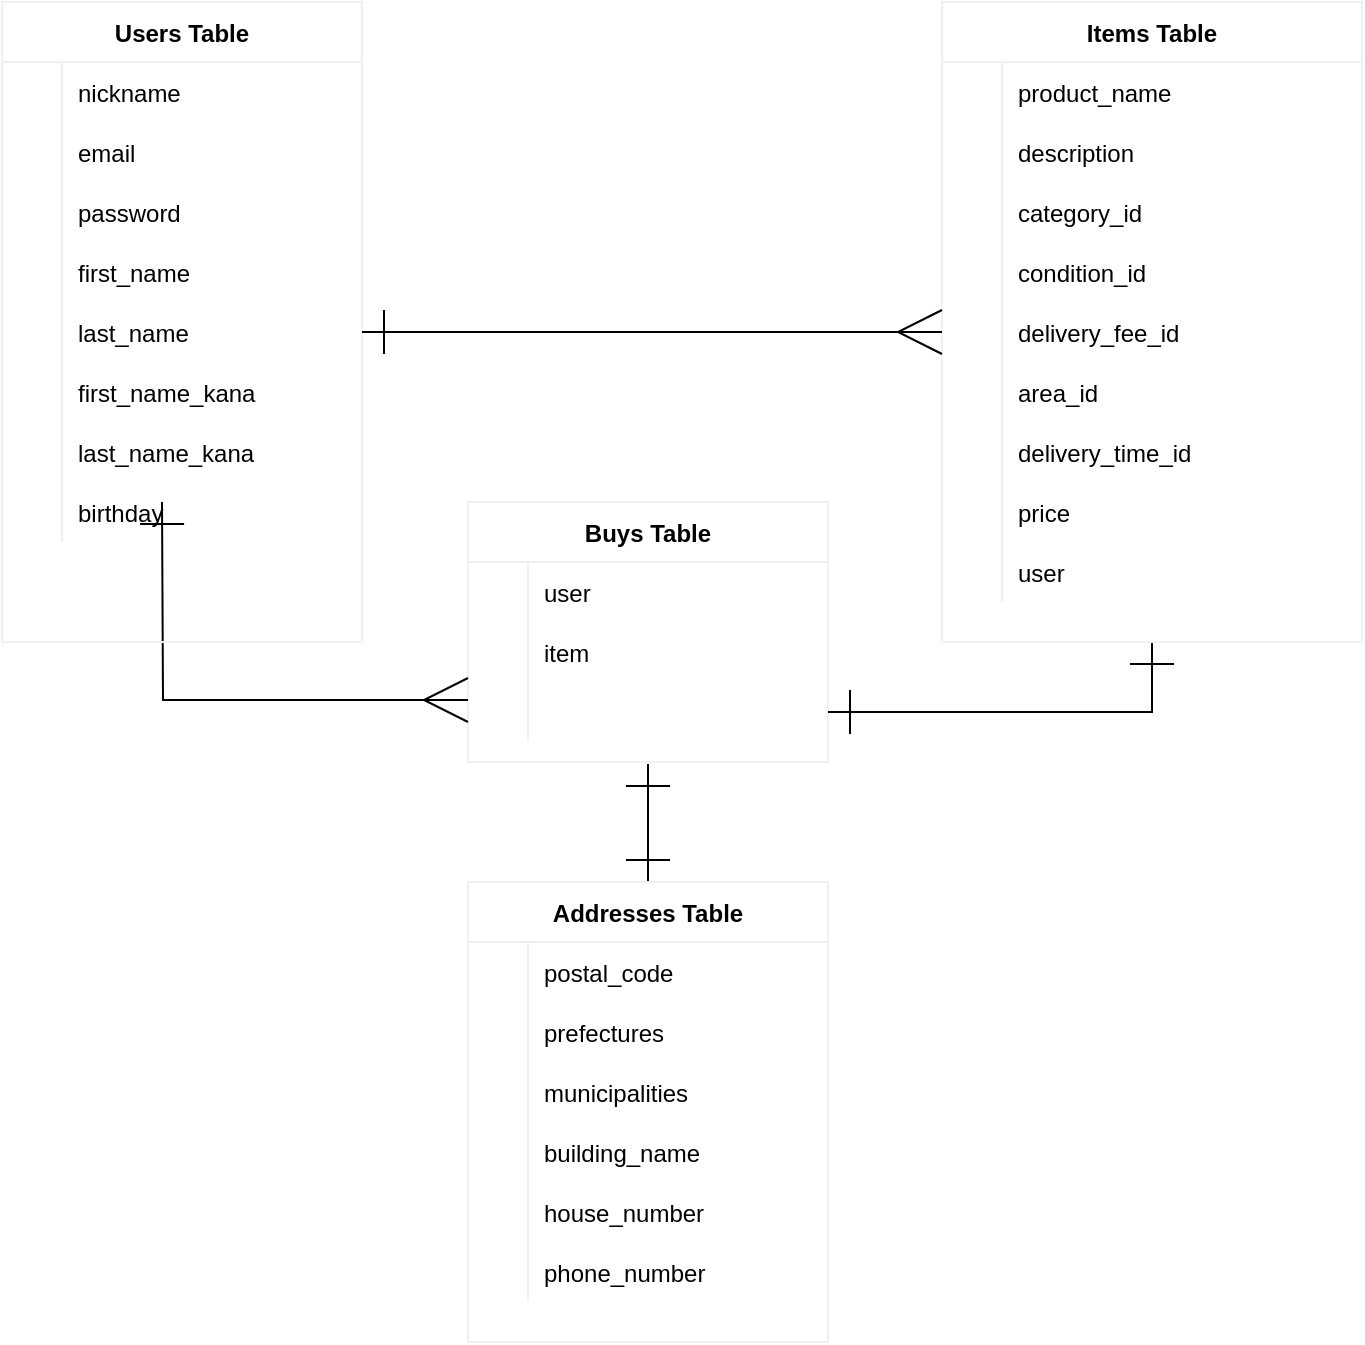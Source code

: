 <mxfile>
    <diagram id="TAu6NVJr-UyZKmJ3aSYH" name="ページ1">
        <mxGraphModel dx="940" dy="680" grid="1" gridSize="10" guides="1" tooltips="1" connect="1" arrows="0" fold="1" page="0" pageScale="1" pageWidth="850" pageHeight="1100" math="0" shadow="0">
            <root>
                <mxCell id="RR9cidVRQjhPGNgTbLio-0"/>
                <mxCell id="RR9cidVRQjhPGNgTbLio-1" parent="RR9cidVRQjhPGNgTbLio-0"/>
                <mxCell id="0K5hZmDmHT5Sp1HWGXvH-136" style="edgeStyle=orthogonalEdgeStyle;rounded=0;orthogonalLoop=1;jettySize=auto;html=1;exitX=0.5;exitY=1;exitDx=0;exitDy=0;entryX=0.5;entryY=0;entryDx=0;entryDy=0;endArrow=ERone;endFill=0;startSize=20;endSize=20;startArrow=ERone;startFill=0;" parent="RR9cidVRQjhPGNgTbLio-1" source="0K5hZmDmHT5Sp1HWGXvH-26" target="0K5hZmDmHT5Sp1HWGXvH-104" edge="1">
                    <mxGeometry relative="1" as="geometry"/>
                </mxCell>
                <mxCell id="0K5hZmDmHT5Sp1HWGXvH-26" value="Buys Table" style="shape=table;startSize=30;container=1;collapsible=1;childLayout=tableLayout;fixedRows=1;rowLines=0;fontStyle=1;align=center;resizeLast=1;shadow=0;sketch=0;strokeColor=#f0f0f0;strokeWidth=1;perimeterSpacing=1;labelBorderColor=#FFFFFF;swimlaneFillColor=none;fillColor=none;" parent="RR9cidVRQjhPGNgTbLio-1" vertex="1">
                    <mxGeometry x="273" y="310" width="180" height="130" as="geometry"/>
                </mxCell>
                <mxCell id="0K5hZmDmHT5Sp1HWGXvH-30" value="" style="shape=partialRectangle;collapsible=0;dropTarget=0;pointerEvents=0;fillColor=none;top=0;left=0;bottom=0;right=0;points=[[0,0.5],[1,0.5]];portConstraint=eastwest;" parent="0K5hZmDmHT5Sp1HWGXvH-26" vertex="1">
                    <mxGeometry y="30" width="180" height="30" as="geometry"/>
                </mxCell>
                <mxCell id="0K5hZmDmHT5Sp1HWGXvH-31" value="" style="shape=partialRectangle;connectable=0;fillColor=none;top=0;left=0;bottom=0;right=0;editable=1;overflow=hidden;" parent="0K5hZmDmHT5Sp1HWGXvH-30" vertex="1">
                    <mxGeometry width="30" height="30" as="geometry"/>
                </mxCell>
                <mxCell id="0K5hZmDmHT5Sp1HWGXvH-32" value="user" style="shape=partialRectangle;connectable=0;fillColor=none;top=0;left=0;bottom=0;right=0;align=left;spacingLeft=6;overflow=hidden;" parent="0K5hZmDmHT5Sp1HWGXvH-30" vertex="1">
                    <mxGeometry x="30" width="150" height="30" as="geometry"/>
                </mxCell>
                <mxCell id="0K5hZmDmHT5Sp1HWGXvH-33" value="" style="shape=partialRectangle;collapsible=0;dropTarget=0;pointerEvents=0;fillColor=none;top=0;left=0;bottom=0;right=0;points=[[0,0.5],[1,0.5]];portConstraint=eastwest;" parent="0K5hZmDmHT5Sp1HWGXvH-26" vertex="1">
                    <mxGeometry y="60" width="180" height="30" as="geometry"/>
                </mxCell>
                <mxCell id="0K5hZmDmHT5Sp1HWGXvH-34" value="" style="shape=partialRectangle;connectable=0;fillColor=none;top=0;left=0;bottom=0;right=0;editable=1;overflow=hidden;" parent="0K5hZmDmHT5Sp1HWGXvH-33" vertex="1">
                    <mxGeometry width="30" height="30" as="geometry"/>
                </mxCell>
                <mxCell id="0K5hZmDmHT5Sp1HWGXvH-35" value="item" style="shape=partialRectangle;connectable=0;fillColor=none;top=0;left=0;bottom=0;right=0;align=left;spacingLeft=6;overflow=hidden;" parent="0K5hZmDmHT5Sp1HWGXvH-33" vertex="1">
                    <mxGeometry x="30" width="150" height="30" as="geometry"/>
                </mxCell>
                <mxCell id="0K5hZmDmHT5Sp1HWGXvH-36" value="" style="shape=partialRectangle;collapsible=0;dropTarget=0;pointerEvents=0;fillColor=none;top=0;left=0;bottom=0;right=0;points=[[0,0.5],[1,0.5]];portConstraint=eastwest;" parent="0K5hZmDmHT5Sp1HWGXvH-26" vertex="1">
                    <mxGeometry y="90" width="180" height="30" as="geometry"/>
                </mxCell>
                <mxCell id="0K5hZmDmHT5Sp1HWGXvH-37" value="" style="shape=partialRectangle;connectable=0;fillColor=none;top=0;left=0;bottom=0;right=0;editable=1;overflow=hidden;" parent="0K5hZmDmHT5Sp1HWGXvH-36" vertex="1">
                    <mxGeometry width="30" height="30" as="geometry"/>
                </mxCell>
                <mxCell id="0K5hZmDmHT5Sp1HWGXvH-38" value="" style="shape=partialRectangle;connectable=0;fillColor=none;top=0;left=0;bottom=0;right=0;align=left;spacingLeft=6;overflow=hidden;" parent="0K5hZmDmHT5Sp1HWGXvH-36" vertex="1">
                    <mxGeometry x="30" width="150" height="30" as="geometry"/>
                </mxCell>
                <mxCell id="0K5hZmDmHT5Sp1HWGXvH-134" style="edgeStyle=orthogonalEdgeStyle;rounded=0;orthogonalLoop=1;jettySize=auto;html=1;entryX=0;entryY=0.3;entryDx=0;entryDy=0;entryPerimeter=0;endArrow=ERmany;endFill=0;startSize=20;endSize=20;startArrow=ERone;startFill=0;" parent="RR9cidVRQjhPGNgTbLio-1" target="0K5hZmDmHT5Sp1HWGXvH-36" edge="1">
                    <mxGeometry relative="1" as="geometry">
                        <mxPoint x="120" y="310" as="sourcePoint"/>
                    </mxGeometry>
                </mxCell>
                <mxCell id="0K5hZmDmHT5Sp1HWGXvH-138" style="edgeStyle=orthogonalEdgeStyle;rounded=0;orthogonalLoop=1;jettySize=auto;html=1;exitX=0.5;exitY=1;exitDx=0;exitDy=0;entryX=1;entryY=0.5;entryDx=0;entryDy=0;endArrow=ERone;endFill=0;startSize=20;endSize=20;startArrow=ERone;startFill=0;" parent="RR9cidVRQjhPGNgTbLio-1" source="0K5hZmDmHT5Sp1HWGXvH-91" target="0K5hZmDmHT5Sp1HWGXvH-36" edge="1">
                    <mxGeometry relative="1" as="geometry"/>
                </mxCell>
                <mxCell id="0K5hZmDmHT5Sp1HWGXvH-91" value="Items Table" style="shape=table;startSize=30;container=1;collapsible=1;childLayout=tableLayout;fixedRows=1;rowLines=0;fontStyle=1;align=center;resizeLast=1;shadow=0;sketch=0;strokeColor=#f0f0f0;strokeWidth=1;fillColor=none;" parent="RR9cidVRQjhPGNgTbLio-1" vertex="1">
                    <mxGeometry x="510" y="60" width="210" height="320" as="geometry"/>
                </mxCell>
                <mxCell id="0K5hZmDmHT5Sp1HWGXvH-98" value="" style="shape=partialRectangle;collapsible=0;dropTarget=0;pointerEvents=0;fillColor=none;top=0;left=0;bottom=0;right=0;points=[[0,0.5],[1,0.5]];portConstraint=eastwest;" parent="0K5hZmDmHT5Sp1HWGXvH-91" vertex="1">
                    <mxGeometry y="30" width="210" height="30" as="geometry"/>
                </mxCell>
                <mxCell id="0K5hZmDmHT5Sp1HWGXvH-99" value="" style="shape=partialRectangle;connectable=0;fillColor=none;top=0;left=0;bottom=0;right=0;editable=1;overflow=hidden;" parent="0K5hZmDmHT5Sp1HWGXvH-98" vertex="1">
                    <mxGeometry width="30" height="30" as="geometry"/>
                </mxCell>
                <mxCell id="0K5hZmDmHT5Sp1HWGXvH-100" value="product_name" style="shape=partialRectangle;connectable=0;fillColor=none;top=0;left=0;bottom=0;right=0;align=left;spacingLeft=6;overflow=hidden;" parent="0K5hZmDmHT5Sp1HWGXvH-98" vertex="1">
                    <mxGeometry x="30" width="180" height="30" as="geometry"/>
                </mxCell>
                <mxCell id="0K5hZmDmHT5Sp1HWGXvH-101" value="" style="shape=partialRectangle;collapsible=0;dropTarget=0;pointerEvents=0;fillColor=none;top=0;left=0;bottom=0;right=0;points=[[0,0.5],[1,0.5]];portConstraint=eastwest;" parent="0K5hZmDmHT5Sp1HWGXvH-91" vertex="1">
                    <mxGeometry y="60" width="210" height="30" as="geometry"/>
                </mxCell>
                <mxCell id="0K5hZmDmHT5Sp1HWGXvH-102" value="" style="shape=partialRectangle;connectable=0;fillColor=none;top=0;left=0;bottom=0;right=0;editable=1;overflow=hidden;" parent="0K5hZmDmHT5Sp1HWGXvH-101" vertex="1">
                    <mxGeometry width="30" height="30" as="geometry"/>
                </mxCell>
                <mxCell id="0K5hZmDmHT5Sp1HWGXvH-103" value="description" style="shape=partialRectangle;connectable=0;fillColor=none;top=0;left=0;bottom=0;right=0;align=left;spacingLeft=6;overflow=hidden;" parent="0K5hZmDmHT5Sp1HWGXvH-101" vertex="1">
                    <mxGeometry x="30" width="180" height="30" as="geometry"/>
                </mxCell>
                <mxCell id="0K5hZmDmHT5Sp1HWGXvH-130" value="" style="shape=partialRectangle;collapsible=0;dropTarget=0;pointerEvents=0;fillColor=none;top=0;left=0;bottom=0;right=0;points=[[0,0.5],[1,0.5]];portConstraint=eastwest;" parent="0K5hZmDmHT5Sp1HWGXvH-91" vertex="1">
                    <mxGeometry y="90" width="210" height="30" as="geometry"/>
                </mxCell>
                <mxCell id="0K5hZmDmHT5Sp1HWGXvH-131" value="" style="shape=partialRectangle;connectable=0;fillColor=none;top=0;left=0;bottom=0;right=0;editable=1;overflow=hidden;" parent="0K5hZmDmHT5Sp1HWGXvH-130" vertex="1">
                    <mxGeometry width="30" height="30" as="geometry"/>
                </mxCell>
                <mxCell id="0K5hZmDmHT5Sp1HWGXvH-132" value="category_id" style="shape=partialRectangle;connectable=0;fillColor=none;top=0;left=0;bottom=0;right=0;align=left;spacingLeft=6;overflow=hidden;" parent="0K5hZmDmHT5Sp1HWGXvH-130" vertex="1">
                    <mxGeometry x="30" width="180" height="30" as="geometry"/>
                </mxCell>
                <mxCell id="0K5hZmDmHT5Sp1HWGXvH-162" value="" style="shape=partialRectangle;collapsible=0;dropTarget=0;pointerEvents=0;fillColor=none;top=0;left=0;bottom=0;right=0;points=[[0,0.5],[1,0.5]];portConstraint=eastwest;" parent="0K5hZmDmHT5Sp1HWGXvH-91" vertex="1">
                    <mxGeometry y="120" width="210" height="30" as="geometry"/>
                </mxCell>
                <mxCell id="0K5hZmDmHT5Sp1HWGXvH-163" value="" style="shape=partialRectangle;connectable=0;fillColor=none;top=0;left=0;bottom=0;right=0;editable=1;overflow=hidden;" parent="0K5hZmDmHT5Sp1HWGXvH-162" vertex="1">
                    <mxGeometry width="30" height="30" as="geometry"/>
                </mxCell>
                <mxCell id="0K5hZmDmHT5Sp1HWGXvH-164" value="condition_id" style="shape=partialRectangle;connectable=0;fillColor=none;top=0;left=0;bottom=0;right=0;align=left;spacingLeft=6;overflow=hidden;" parent="0K5hZmDmHT5Sp1HWGXvH-162" vertex="1">
                    <mxGeometry x="30" width="180" height="30" as="geometry"/>
                </mxCell>
                <mxCell id="6" value="" style="shape=partialRectangle;collapsible=0;dropTarget=0;pointerEvents=0;fillColor=none;top=0;left=0;bottom=0;right=0;points=[[0,0.5],[1,0.5]];portConstraint=eastwest;" vertex="1" parent="0K5hZmDmHT5Sp1HWGXvH-91">
                    <mxGeometry y="150" width="210" height="30" as="geometry"/>
                </mxCell>
                <mxCell id="7" value="" style="shape=partialRectangle;connectable=0;fillColor=none;top=0;left=0;bottom=0;right=0;editable=1;overflow=hidden;" vertex="1" parent="6">
                    <mxGeometry width="30" height="30" as="geometry"/>
                </mxCell>
                <mxCell id="8" value="delivery_fee_id" style="shape=partialRectangle;connectable=0;fillColor=none;top=0;left=0;bottom=0;right=0;align=left;spacingLeft=6;overflow=hidden;" vertex="1" parent="6">
                    <mxGeometry x="30" width="180" height="30" as="geometry"/>
                </mxCell>
                <mxCell id="9" value="" style="shape=partialRectangle;collapsible=0;dropTarget=0;pointerEvents=0;fillColor=none;top=0;left=0;bottom=0;right=0;points=[[0,0.5],[1,0.5]];portConstraint=eastwest;" vertex="1" parent="0K5hZmDmHT5Sp1HWGXvH-91">
                    <mxGeometry y="180" width="210" height="30" as="geometry"/>
                </mxCell>
                <mxCell id="10" value="" style="shape=partialRectangle;connectable=0;fillColor=none;top=0;left=0;bottom=0;right=0;editable=1;overflow=hidden;" vertex="1" parent="9">
                    <mxGeometry width="30" height="30" as="geometry"/>
                </mxCell>
                <mxCell id="11" value="area_id" style="shape=partialRectangle;connectable=0;fillColor=none;top=0;left=0;bottom=0;right=0;align=left;spacingLeft=6;overflow=hidden;" vertex="1" parent="9">
                    <mxGeometry x="30" width="180" height="30" as="geometry"/>
                </mxCell>
                <mxCell id="12" value="" style="shape=partialRectangle;collapsible=0;dropTarget=0;pointerEvents=0;fillColor=none;top=0;left=0;bottom=0;right=0;points=[[0,0.5],[1,0.5]];portConstraint=eastwest;" vertex="1" parent="0K5hZmDmHT5Sp1HWGXvH-91">
                    <mxGeometry y="210" width="210" height="30" as="geometry"/>
                </mxCell>
                <mxCell id="13" value="" style="shape=partialRectangle;connectable=0;fillColor=none;top=0;left=0;bottom=0;right=0;editable=1;overflow=hidden;" vertex="1" parent="12">
                    <mxGeometry width="30" height="30" as="geometry"/>
                </mxCell>
                <mxCell id="14" value="delivery_time_id" style="shape=partialRectangle;connectable=0;fillColor=none;top=0;left=0;bottom=0;right=0;align=left;spacingLeft=6;overflow=hidden;" vertex="1" parent="12">
                    <mxGeometry x="30" width="180" height="30" as="geometry"/>
                </mxCell>
                <mxCell id="15" value="" style="shape=partialRectangle;collapsible=0;dropTarget=0;pointerEvents=0;fillColor=none;top=0;left=0;bottom=0;right=0;points=[[0,0.5],[1,0.5]];portConstraint=eastwest;" vertex="1" parent="0K5hZmDmHT5Sp1HWGXvH-91">
                    <mxGeometry y="240" width="210" height="30" as="geometry"/>
                </mxCell>
                <mxCell id="16" value="" style="shape=partialRectangle;connectable=0;fillColor=none;top=0;left=0;bottom=0;right=0;editable=1;overflow=hidden;" vertex="1" parent="15">
                    <mxGeometry width="30" height="30" as="geometry"/>
                </mxCell>
                <mxCell id="17" value="price" style="shape=partialRectangle;connectable=0;fillColor=none;top=0;left=0;bottom=0;right=0;align=left;spacingLeft=6;overflow=hidden;" vertex="1" parent="15">
                    <mxGeometry x="30" width="180" height="30" as="geometry"/>
                </mxCell>
                <mxCell id="18" value="" style="shape=partialRectangle;collapsible=0;dropTarget=0;pointerEvents=0;fillColor=none;top=0;left=0;bottom=0;right=0;points=[[0,0.5],[1,0.5]];portConstraint=eastwest;" vertex="1" parent="0K5hZmDmHT5Sp1HWGXvH-91">
                    <mxGeometry y="270" width="210" height="30" as="geometry"/>
                </mxCell>
                <mxCell id="19" value="" style="shape=partialRectangle;connectable=0;fillColor=none;top=0;left=0;bottom=0;right=0;editable=1;overflow=hidden;" vertex="1" parent="18">
                    <mxGeometry width="30" height="30" as="geometry"/>
                </mxCell>
                <mxCell id="20" value="user" style="shape=partialRectangle;connectable=0;fillColor=none;top=0;left=0;bottom=0;right=0;align=left;spacingLeft=6;overflow=hidden;" vertex="1" parent="18">
                    <mxGeometry x="30" width="180" height="30" as="geometry"/>
                </mxCell>
                <mxCell id="0K5hZmDmHT5Sp1HWGXvH-104" value="Addresses Table" style="shape=table;startSize=30;container=1;collapsible=1;childLayout=tableLayout;fixedRows=1;rowLines=0;fontStyle=1;align=center;resizeLast=1;shadow=0;sketch=0;strokeColor=#f0f0f0;strokeWidth=1;fillColor=none;" parent="RR9cidVRQjhPGNgTbLio-1" vertex="1">
                    <mxGeometry x="273" y="500" width="180" height="230" as="geometry"/>
                </mxCell>
                <mxCell id="0K5hZmDmHT5Sp1HWGXvH-111" value="" style="shape=partialRectangle;collapsible=0;dropTarget=0;pointerEvents=0;fillColor=none;top=0;left=0;bottom=0;right=0;points=[[0,0.5],[1,0.5]];portConstraint=eastwest;" parent="0K5hZmDmHT5Sp1HWGXvH-104" vertex="1">
                    <mxGeometry y="30" width="180" height="30" as="geometry"/>
                </mxCell>
                <mxCell id="0K5hZmDmHT5Sp1HWGXvH-112" value="" style="shape=partialRectangle;connectable=0;fillColor=none;top=0;left=0;bottom=0;right=0;editable=1;overflow=hidden;" parent="0K5hZmDmHT5Sp1HWGXvH-111" vertex="1">
                    <mxGeometry width="30" height="30" as="geometry"/>
                </mxCell>
                <mxCell id="0K5hZmDmHT5Sp1HWGXvH-113" value="postal_code" style="shape=partialRectangle;connectable=0;fillColor=none;top=0;left=0;bottom=0;right=0;align=left;spacingLeft=6;overflow=hidden;" parent="0K5hZmDmHT5Sp1HWGXvH-111" vertex="1">
                    <mxGeometry x="30" width="150" height="30" as="geometry"/>
                </mxCell>
                <mxCell id="0K5hZmDmHT5Sp1HWGXvH-114" value="" style="shape=partialRectangle;collapsible=0;dropTarget=0;pointerEvents=0;fillColor=none;top=0;left=0;bottom=0;right=0;points=[[0,0.5],[1,0.5]];portConstraint=eastwest;" parent="0K5hZmDmHT5Sp1HWGXvH-104" vertex="1">
                    <mxGeometry y="60" width="180" height="30" as="geometry"/>
                </mxCell>
                <mxCell id="0K5hZmDmHT5Sp1HWGXvH-115" value="" style="shape=partialRectangle;connectable=0;fillColor=none;top=0;left=0;bottom=0;right=0;editable=1;overflow=hidden;" parent="0K5hZmDmHT5Sp1HWGXvH-114" vertex="1">
                    <mxGeometry width="30" height="30" as="geometry"/>
                </mxCell>
                <mxCell id="0K5hZmDmHT5Sp1HWGXvH-116" value="prefectures" style="shape=partialRectangle;connectable=0;fillColor=none;top=0;left=0;bottom=0;right=0;align=left;spacingLeft=6;overflow=hidden;" parent="0K5hZmDmHT5Sp1HWGXvH-114" vertex="1">
                    <mxGeometry x="30" width="150" height="30" as="geometry"/>
                </mxCell>
                <mxCell id="0K5hZmDmHT5Sp1HWGXvH-108" value="" style="shape=partialRectangle;collapsible=0;dropTarget=0;pointerEvents=0;fillColor=none;top=0;left=0;bottom=0;right=0;points=[[0,0.5],[1,0.5]];portConstraint=eastwest;" parent="0K5hZmDmHT5Sp1HWGXvH-104" vertex="1">
                    <mxGeometry y="90" width="180" height="30" as="geometry"/>
                </mxCell>
                <mxCell id="0K5hZmDmHT5Sp1HWGXvH-109" value="" style="shape=partialRectangle;connectable=0;fillColor=none;top=0;left=0;bottom=0;right=0;editable=1;overflow=hidden;" parent="0K5hZmDmHT5Sp1HWGXvH-108" vertex="1">
                    <mxGeometry width="30" height="30" as="geometry"/>
                </mxCell>
                <mxCell id="0K5hZmDmHT5Sp1HWGXvH-110" value="municipalities" style="shape=partialRectangle;connectable=0;fillColor=none;top=0;left=0;bottom=0;right=0;align=left;spacingLeft=6;overflow=hidden;" parent="0K5hZmDmHT5Sp1HWGXvH-108" vertex="1">
                    <mxGeometry x="30" width="150" height="30" as="geometry"/>
                </mxCell>
                <mxCell id="42" value="" style="shape=partialRectangle;collapsible=0;dropTarget=0;pointerEvents=0;fillColor=none;top=0;left=0;bottom=0;right=0;points=[[0,0.5],[1,0.5]];portConstraint=eastwest;" vertex="1" parent="0K5hZmDmHT5Sp1HWGXvH-104">
                    <mxGeometry y="120" width="180" height="30" as="geometry"/>
                </mxCell>
                <mxCell id="43" value="" style="shape=partialRectangle;connectable=0;fillColor=none;top=0;left=0;bottom=0;right=0;editable=1;overflow=hidden;" vertex="1" parent="42">
                    <mxGeometry width="30" height="30" as="geometry"/>
                </mxCell>
                <mxCell id="44" value="building_name" style="shape=partialRectangle;connectable=0;fillColor=none;top=0;left=0;bottom=0;right=0;align=left;spacingLeft=6;overflow=hidden;" vertex="1" parent="42">
                    <mxGeometry x="30" width="150" height="30" as="geometry"/>
                </mxCell>
                <mxCell id="27" value="" style="shape=partialRectangle;collapsible=0;dropTarget=0;pointerEvents=0;fillColor=none;top=0;left=0;bottom=0;right=0;points=[[0,0.5],[1,0.5]];portConstraint=eastwest;" vertex="1" parent="0K5hZmDmHT5Sp1HWGXvH-104">
                    <mxGeometry y="150" width="180" height="30" as="geometry"/>
                </mxCell>
                <mxCell id="28" value="" style="shape=partialRectangle;connectable=0;fillColor=none;top=0;left=0;bottom=0;right=0;editable=1;overflow=hidden;" vertex="1" parent="27">
                    <mxGeometry width="30" height="30" as="geometry"/>
                </mxCell>
                <mxCell id="29" value="house_number" style="shape=partialRectangle;connectable=0;fillColor=none;top=0;left=0;bottom=0;right=0;align=left;spacingLeft=6;overflow=hidden;" vertex="1" parent="27">
                    <mxGeometry x="30" width="150" height="30" as="geometry"/>
                </mxCell>
                <mxCell id="30" value="" style="shape=partialRectangle;collapsible=0;dropTarget=0;pointerEvents=0;fillColor=none;top=0;left=0;bottom=0;right=0;points=[[0,0.5],[1,0.5]];portConstraint=eastwest;" vertex="1" parent="0K5hZmDmHT5Sp1HWGXvH-104">
                    <mxGeometry y="180" width="180" height="30" as="geometry"/>
                </mxCell>
                <mxCell id="31" value="" style="shape=partialRectangle;connectable=0;fillColor=none;top=0;left=0;bottom=0;right=0;editable=1;overflow=hidden;" vertex="1" parent="30">
                    <mxGeometry width="30" height="30" as="geometry"/>
                </mxCell>
                <mxCell id="32" value="phone_number" style="shape=partialRectangle;connectable=0;fillColor=none;top=0;left=0;bottom=0;right=0;align=left;spacingLeft=6;overflow=hidden;" vertex="1" parent="30">
                    <mxGeometry x="30" width="150" height="30" as="geometry"/>
                </mxCell>
                <mxCell id="0K5hZmDmHT5Sp1HWGXvH-139" value="Users Table" style="shape=table;startSize=30;container=1;collapsible=1;childLayout=tableLayout;fixedRows=1;rowLines=0;fontStyle=1;align=center;resizeLast=1;shadow=0;sketch=0;strokeColor=#f0f0f0;strokeWidth=1;labelBorderColor=#FFFFFF;perimeterSpacing=1;fillColor=none;" parent="RR9cidVRQjhPGNgTbLio-1" vertex="1">
                    <mxGeometry x="40" y="60" width="180" height="320" as="geometry"/>
                </mxCell>
                <mxCell id="0K5hZmDmHT5Sp1HWGXvH-143" value="" style="shape=partialRectangle;collapsible=0;dropTarget=0;pointerEvents=0;fillColor=none;top=0;left=0;bottom=0;right=0;points=[[0,0.5],[1,0.5]];portConstraint=eastwest;" parent="0K5hZmDmHT5Sp1HWGXvH-139" vertex="1">
                    <mxGeometry y="30" width="180" height="30" as="geometry"/>
                </mxCell>
                <mxCell id="0K5hZmDmHT5Sp1HWGXvH-144" value="" style="shape=partialRectangle;connectable=0;fillColor=none;top=0;left=0;bottom=0;right=0;editable=1;overflow=hidden;" parent="0K5hZmDmHT5Sp1HWGXvH-143" vertex="1">
                    <mxGeometry width="30" height="30" as="geometry"/>
                </mxCell>
                <mxCell id="0K5hZmDmHT5Sp1HWGXvH-145" value="nickname" style="shape=partialRectangle;connectable=0;fillColor=none;top=0;left=0;bottom=0;right=0;align=left;spacingLeft=6;overflow=hidden;" parent="0K5hZmDmHT5Sp1HWGXvH-143" vertex="1">
                    <mxGeometry x="30" width="150" height="30" as="geometry"/>
                </mxCell>
                <mxCell id="0K5hZmDmHT5Sp1HWGXvH-146" value="" style="shape=partialRectangle;collapsible=0;dropTarget=0;pointerEvents=0;fillColor=none;top=0;left=0;bottom=0;right=0;points=[[0,0.5],[1,0.5]];portConstraint=eastwest;" parent="0K5hZmDmHT5Sp1HWGXvH-139" vertex="1">
                    <mxGeometry y="60" width="180" height="30" as="geometry"/>
                </mxCell>
                <mxCell id="0K5hZmDmHT5Sp1HWGXvH-147" value="" style="shape=partialRectangle;connectable=0;fillColor=none;top=0;left=0;bottom=0;right=0;editable=1;overflow=hidden;" parent="0K5hZmDmHT5Sp1HWGXvH-146" vertex="1">
                    <mxGeometry width="30" height="30" as="geometry"/>
                </mxCell>
                <mxCell id="0K5hZmDmHT5Sp1HWGXvH-148" value="email" style="shape=partialRectangle;connectable=0;fillColor=none;top=0;left=0;bottom=0;right=0;align=left;spacingLeft=6;overflow=hidden;" parent="0K5hZmDmHT5Sp1HWGXvH-146" vertex="1">
                    <mxGeometry x="30" width="150" height="30" as="geometry"/>
                </mxCell>
                <mxCell id="0K5hZmDmHT5Sp1HWGXvH-149" value="" style="shape=partialRectangle;collapsible=0;dropTarget=0;pointerEvents=0;fillColor=none;top=0;left=0;bottom=0;right=0;points=[[0,0.5],[1,0.5]];portConstraint=eastwest;" parent="0K5hZmDmHT5Sp1HWGXvH-139" vertex="1">
                    <mxGeometry y="90" width="180" height="30" as="geometry"/>
                </mxCell>
                <mxCell id="0K5hZmDmHT5Sp1HWGXvH-150" value="" style="shape=partialRectangle;connectable=0;fillColor=none;top=0;left=0;bottom=0;right=0;editable=1;overflow=hidden;" parent="0K5hZmDmHT5Sp1HWGXvH-149" vertex="1">
                    <mxGeometry width="30" height="30" as="geometry"/>
                </mxCell>
                <mxCell id="0K5hZmDmHT5Sp1HWGXvH-151" value="password" style="shape=partialRectangle;connectable=0;fillColor=none;top=0;left=0;bottom=0;right=0;align=left;spacingLeft=6;overflow=hidden;" parent="0K5hZmDmHT5Sp1HWGXvH-149" vertex="1">
                    <mxGeometry x="30" width="150" height="30" as="geometry"/>
                </mxCell>
                <mxCell id="0K5hZmDmHT5Sp1HWGXvH-152" value="" style="shape=partialRectangle;collapsible=0;dropTarget=0;pointerEvents=0;fillColor=none;top=0;left=0;bottom=0;right=0;points=[[0,0.5],[1,0.5]];portConstraint=eastwest;" parent="0K5hZmDmHT5Sp1HWGXvH-139" vertex="1">
                    <mxGeometry y="120" width="180" height="30" as="geometry"/>
                </mxCell>
                <mxCell id="0K5hZmDmHT5Sp1HWGXvH-153" value="" style="shape=partialRectangle;connectable=0;fillColor=none;top=0;left=0;bottom=0;right=0;editable=1;overflow=hidden;" parent="0K5hZmDmHT5Sp1HWGXvH-152" vertex="1">
                    <mxGeometry width="30" height="30" as="geometry"/>
                </mxCell>
                <mxCell id="0K5hZmDmHT5Sp1HWGXvH-154" value="first_name" style="shape=partialRectangle;connectable=0;fillColor=none;top=0;left=0;bottom=0;right=0;align=left;spacingLeft=6;overflow=hidden;" parent="0K5hZmDmHT5Sp1HWGXvH-152" vertex="1">
                    <mxGeometry x="30" width="150" height="30" as="geometry"/>
                </mxCell>
                <mxCell id="0K5hZmDmHT5Sp1HWGXvH-155" value="" style="shape=partialRectangle;collapsible=0;dropTarget=0;pointerEvents=0;fillColor=none;top=0;left=0;bottom=0;right=0;points=[[0,0.5],[1,0.5]];portConstraint=eastwest;" parent="0K5hZmDmHT5Sp1HWGXvH-139" vertex="1">
                    <mxGeometry y="150" width="180" height="30" as="geometry"/>
                </mxCell>
                <mxCell id="0K5hZmDmHT5Sp1HWGXvH-156" value="" style="shape=partialRectangle;connectable=0;fillColor=none;top=0;left=0;bottom=0;right=0;editable=1;overflow=hidden;" parent="0K5hZmDmHT5Sp1HWGXvH-155" vertex="1">
                    <mxGeometry width="30" height="30" as="geometry"/>
                </mxCell>
                <mxCell id="0K5hZmDmHT5Sp1HWGXvH-157" value="last_name" style="shape=partialRectangle;connectable=0;fillColor=none;top=0;left=0;bottom=0;right=0;align=left;spacingLeft=6;overflow=hidden;" parent="0K5hZmDmHT5Sp1HWGXvH-155" vertex="1">
                    <mxGeometry x="30" width="150" height="30" as="geometry"/>
                </mxCell>
                <mxCell id="0K5hZmDmHT5Sp1HWGXvH-158" value="" style="shape=partialRectangle;collapsible=0;dropTarget=0;pointerEvents=0;fillColor=none;top=0;left=0;bottom=0;right=0;points=[[0,0.5],[1,0.5]];portConstraint=eastwest;" parent="0K5hZmDmHT5Sp1HWGXvH-139" vertex="1">
                    <mxGeometry y="180" width="180" height="30" as="geometry"/>
                </mxCell>
                <mxCell id="0K5hZmDmHT5Sp1HWGXvH-159" value="" style="shape=partialRectangle;connectable=0;fillColor=none;top=0;left=0;bottom=0;right=0;editable=1;overflow=hidden;" parent="0K5hZmDmHT5Sp1HWGXvH-158" vertex="1">
                    <mxGeometry width="30" height="30" as="geometry"/>
                </mxCell>
                <mxCell id="0K5hZmDmHT5Sp1HWGXvH-160" value="first_name_kana" style="shape=partialRectangle;connectable=0;fillColor=none;top=0;left=0;bottom=0;right=0;align=left;spacingLeft=6;overflow=hidden;" parent="0K5hZmDmHT5Sp1HWGXvH-158" vertex="1">
                    <mxGeometry x="30" width="150" height="30" as="geometry"/>
                </mxCell>
                <mxCell id="0" value="" style="shape=partialRectangle;collapsible=0;dropTarget=0;pointerEvents=0;fillColor=none;top=0;left=0;bottom=0;right=0;points=[[0,0.5],[1,0.5]];portConstraint=eastwest;" vertex="1" parent="0K5hZmDmHT5Sp1HWGXvH-139">
                    <mxGeometry y="210" width="180" height="30" as="geometry"/>
                </mxCell>
                <mxCell id="1" value="" style="shape=partialRectangle;connectable=0;fillColor=none;top=0;left=0;bottom=0;right=0;editable=1;overflow=hidden;" vertex="1" parent="0">
                    <mxGeometry width="30" height="30" as="geometry"/>
                </mxCell>
                <mxCell id="2" value="last_name_kana" style="shape=partialRectangle;connectable=0;fillColor=none;top=0;left=0;bottom=0;right=0;align=left;spacingLeft=6;overflow=hidden;" vertex="1" parent="0">
                    <mxGeometry x="30" width="150" height="30" as="geometry"/>
                </mxCell>
                <mxCell id="3" value="" style="shape=partialRectangle;collapsible=0;dropTarget=0;pointerEvents=0;fillColor=none;top=0;left=0;bottom=0;right=0;points=[[0,0.5],[1,0.5]];portConstraint=eastwest;" vertex="1" parent="0K5hZmDmHT5Sp1HWGXvH-139">
                    <mxGeometry y="240" width="180" height="30" as="geometry"/>
                </mxCell>
                <mxCell id="4" value="" style="shape=partialRectangle;connectable=0;fillColor=none;top=0;left=0;bottom=0;right=0;editable=1;overflow=hidden;" vertex="1" parent="3">
                    <mxGeometry width="30" height="30" as="geometry"/>
                </mxCell>
                <mxCell id="5" value="birthday" style="shape=partialRectangle;connectable=0;fillColor=none;top=0;left=0;bottom=0;right=0;align=left;spacingLeft=6;overflow=hidden;" vertex="1" parent="3">
                    <mxGeometry x="30" width="150" height="30" as="geometry"/>
                </mxCell>
                <mxCell id="23" style="edgeStyle=orthogonalEdgeStyle;rounded=0;orthogonalLoop=1;jettySize=auto;html=1;entryX=0;entryY=0.5;entryDx=0;entryDy=0;endArrow=ERmany;endFill=0;endSize=20;startSize=20;startArrow=ERone;startFill=0;exitX=1;exitY=0.5;exitDx=0;exitDy=0;" edge="1" parent="RR9cidVRQjhPGNgTbLio-1" source="0K5hZmDmHT5Sp1HWGXvH-155" target="6">
                    <mxGeometry relative="1" as="geometry">
                        <mxPoint x="290" y="190" as="sourcePoint"/>
                    </mxGeometry>
                </mxCell>
            </root>
        </mxGraphModel>
    </diagram>
</mxfile>